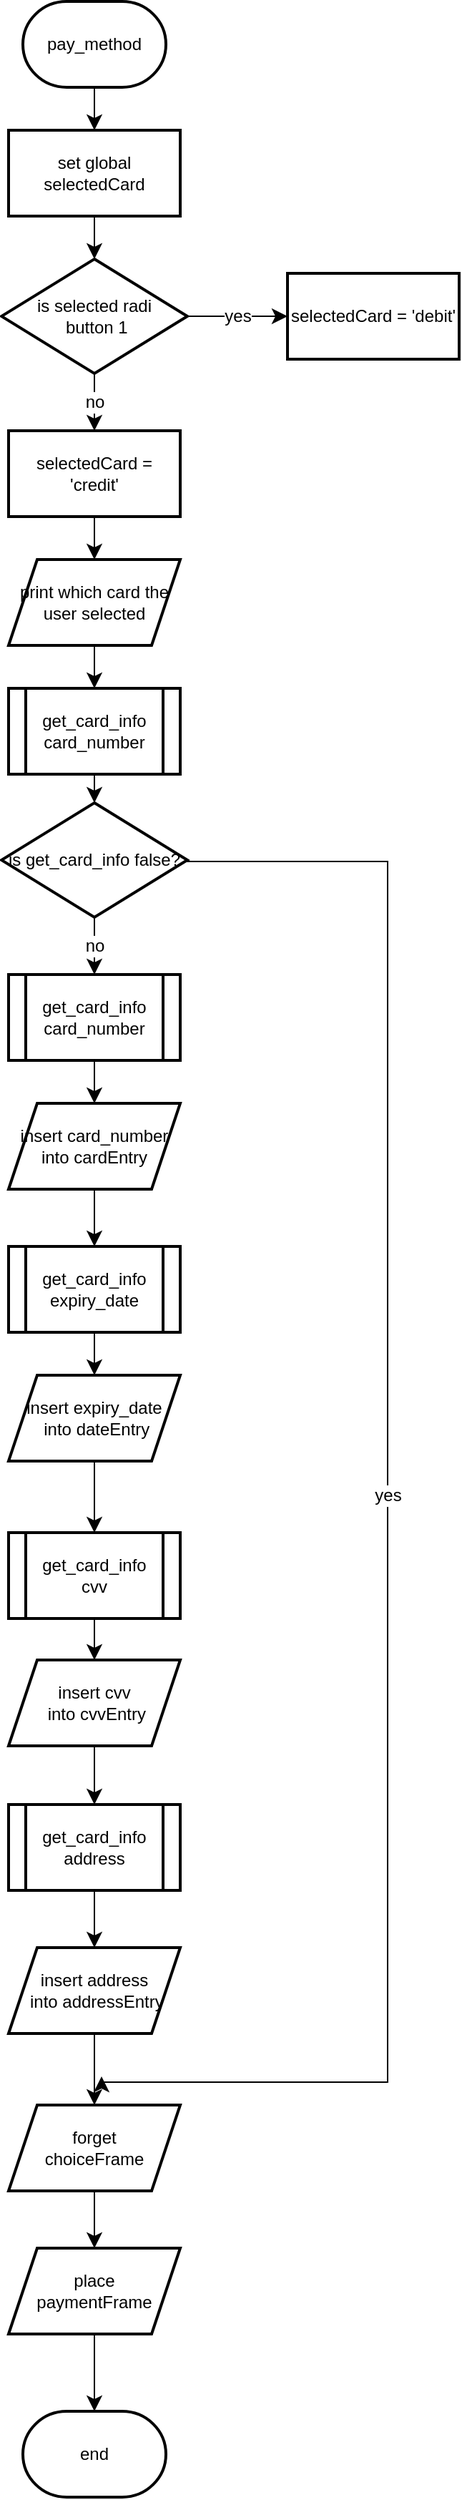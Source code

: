 <mxfile version="24.7.4">
  <diagram id="C5RBs43oDa-KdzZeNtuy" name="Page-1">
    <mxGraphModel dx="2333" dy="1393" grid="1" gridSize="10" guides="1" tooltips="1" connect="1" arrows="1" fold="1" page="1" pageScale="1" pageWidth="827" pageHeight="1169" math="0" shadow="0">
      <root>
        <mxCell id="WIyWlLk6GJQsqaUBKTNV-0" />
        <mxCell id="WIyWlLk6GJQsqaUBKTNV-1" parent="WIyWlLk6GJQsqaUBKTNV-0" />
        <mxCell id="H0OkekcdUdAuK9iujWwk-10" value="" style="edgeStyle=none;curved=1;rounded=0;orthogonalLoop=1;jettySize=auto;html=1;fontSize=12;startSize=8;endSize=8;" edge="1" parent="WIyWlLk6GJQsqaUBKTNV-1" source="H0OkekcdUdAuK9iujWwk-1" target="H0OkekcdUdAuK9iujWwk-9">
          <mxGeometry relative="1" as="geometry" />
        </mxCell>
        <mxCell id="H0OkekcdUdAuK9iujWwk-1" value="pay_method" style="strokeWidth=2;html=1;shape=mxgraph.flowchart.terminator;whiteSpace=wrap;" vertex="1" parent="WIyWlLk6GJQsqaUBKTNV-1">
          <mxGeometry x="85" y="10" width="100" height="60" as="geometry" />
        </mxCell>
        <mxCell id="H0OkekcdUdAuK9iujWwk-2" value="end" style="strokeWidth=2;html=1;shape=mxgraph.flowchart.terminator;whiteSpace=wrap;" vertex="1" parent="WIyWlLk6GJQsqaUBKTNV-1">
          <mxGeometry x="85" y="1694" width="100" height="60" as="geometry" />
        </mxCell>
        <mxCell id="H0OkekcdUdAuK9iujWwk-14" value="" style="edgeStyle=none;curved=1;rounded=0;orthogonalLoop=1;jettySize=auto;html=1;fontSize=12;startSize=8;endSize=8;" edge="1" parent="WIyWlLk6GJQsqaUBKTNV-1" source="H0OkekcdUdAuK9iujWwk-9" target="H0OkekcdUdAuK9iujWwk-13">
          <mxGeometry relative="1" as="geometry" />
        </mxCell>
        <mxCell id="H0OkekcdUdAuK9iujWwk-9" value="set global selectedCard" style="whiteSpace=wrap;html=1;strokeWidth=2;" vertex="1" parent="WIyWlLk6GJQsqaUBKTNV-1">
          <mxGeometry x="75" y="100" width="120" height="60" as="geometry" />
        </mxCell>
        <mxCell id="H0OkekcdUdAuK9iujWwk-16" value="yes" style="edgeStyle=none;curved=1;rounded=0;orthogonalLoop=1;jettySize=auto;html=1;fontSize=12;startSize=8;endSize=8;" edge="1" parent="WIyWlLk6GJQsqaUBKTNV-1" source="H0OkekcdUdAuK9iujWwk-13" target="H0OkekcdUdAuK9iujWwk-15">
          <mxGeometry relative="1" as="geometry" />
        </mxCell>
        <mxCell id="H0OkekcdUdAuK9iujWwk-18" value="no" style="edgeStyle=none;curved=1;rounded=0;orthogonalLoop=1;jettySize=auto;html=1;fontSize=12;startSize=8;endSize=8;" edge="1" parent="WIyWlLk6GJQsqaUBKTNV-1" source="H0OkekcdUdAuK9iujWwk-13" target="H0OkekcdUdAuK9iujWwk-17">
          <mxGeometry relative="1" as="geometry" />
        </mxCell>
        <mxCell id="H0OkekcdUdAuK9iujWwk-13" value="&lt;div&gt;is selected radi&lt;/div&gt;&lt;div&gt;&amp;nbsp;button 1&lt;/div&gt;" style="rhombus;whiteSpace=wrap;html=1;strokeWidth=2;" vertex="1" parent="WIyWlLk6GJQsqaUBKTNV-1">
          <mxGeometry x="70" y="190" width="130" height="80" as="geometry" />
        </mxCell>
        <mxCell id="H0OkekcdUdAuK9iujWwk-15" value="selectedCard = &#39;debit&#39;" style="whiteSpace=wrap;html=1;strokeWidth=2;" vertex="1" parent="WIyWlLk6GJQsqaUBKTNV-1">
          <mxGeometry x="270" y="200" width="120" height="60" as="geometry" />
        </mxCell>
        <mxCell id="H0OkekcdUdAuK9iujWwk-20" value="" style="edgeStyle=none;curved=1;rounded=0;orthogonalLoop=1;jettySize=auto;html=1;fontSize=12;startSize=8;endSize=8;" edge="1" parent="WIyWlLk6GJQsqaUBKTNV-1" source="H0OkekcdUdAuK9iujWwk-17" target="H0OkekcdUdAuK9iujWwk-19">
          <mxGeometry relative="1" as="geometry" />
        </mxCell>
        <mxCell id="H0OkekcdUdAuK9iujWwk-17" value="selectedCard = &#39;credit&#39;" style="whiteSpace=wrap;html=1;strokeWidth=2;" vertex="1" parent="WIyWlLk6GJQsqaUBKTNV-1">
          <mxGeometry x="75" y="310" width="120" height="60" as="geometry" />
        </mxCell>
        <mxCell id="H0OkekcdUdAuK9iujWwk-23" value="" style="edgeStyle=none;curved=1;rounded=0;orthogonalLoop=1;jettySize=auto;html=1;fontSize=12;startSize=8;endSize=8;" edge="1" parent="WIyWlLk6GJQsqaUBKTNV-1" source="H0OkekcdUdAuK9iujWwk-19" target="H0OkekcdUdAuK9iujWwk-22">
          <mxGeometry relative="1" as="geometry" />
        </mxCell>
        <mxCell id="H0OkekcdUdAuK9iujWwk-19" value="print which card the user selected" style="shape=parallelogram;perimeter=parallelogramPerimeter;whiteSpace=wrap;html=1;fixedSize=1;strokeWidth=2;" vertex="1" parent="WIyWlLk6GJQsqaUBKTNV-1">
          <mxGeometry x="75" y="400" width="120" height="60" as="geometry" />
        </mxCell>
        <mxCell id="H0OkekcdUdAuK9iujWwk-26" value="" style="edgeStyle=none;curved=1;rounded=0;orthogonalLoop=1;jettySize=auto;html=1;fontSize=12;startSize=8;endSize=8;" edge="1" parent="WIyWlLk6GJQsqaUBKTNV-1" source="H0OkekcdUdAuK9iujWwk-22" target="H0OkekcdUdAuK9iujWwk-25">
          <mxGeometry relative="1" as="geometry" />
        </mxCell>
        <mxCell id="H0OkekcdUdAuK9iujWwk-22" value="get_card_info card_number" style="shape=process;whiteSpace=wrap;html=1;backgroundOutline=1;strokeWidth=2;" vertex="1" parent="WIyWlLk6GJQsqaUBKTNV-1">
          <mxGeometry x="75" y="490" width="120" height="60" as="geometry" />
        </mxCell>
        <mxCell id="H0OkekcdUdAuK9iujWwk-28" value="no" style="edgeStyle=none;curved=1;rounded=0;orthogonalLoop=1;jettySize=auto;html=1;fontSize=12;startSize=8;endSize=8;" edge="1" parent="WIyWlLk6GJQsqaUBKTNV-1" source="H0OkekcdUdAuK9iujWwk-25" target="H0OkekcdUdAuK9iujWwk-27">
          <mxGeometry relative="1" as="geometry" />
        </mxCell>
        <mxCell id="H0OkekcdUdAuK9iujWwk-59" value="yes" style="edgeStyle=orthogonalEdgeStyle;rounded=0;orthogonalLoop=1;jettySize=auto;html=1;fontSize=12;startSize=8;endSize=8;" edge="1" parent="WIyWlLk6GJQsqaUBKTNV-1">
          <mxGeometry relative="1" as="geometry">
            <mxPoint x="140" y="1460" as="targetPoint" />
            <mxPoint x="170" y="610" as="sourcePoint" />
            <Array as="points">
              <mxPoint x="170" y="611" />
              <mxPoint x="340" y="611" />
              <mxPoint x="340" y="1464" />
            </Array>
          </mxGeometry>
        </mxCell>
        <mxCell id="H0OkekcdUdAuK9iujWwk-25" value="is get_card_info false?" style="rhombus;whiteSpace=wrap;html=1;strokeWidth=2;" vertex="1" parent="WIyWlLk6GJQsqaUBKTNV-1">
          <mxGeometry x="70" y="570" width="130" height="80" as="geometry" />
        </mxCell>
        <mxCell id="H0OkekcdUdAuK9iujWwk-30" value="" style="edgeStyle=none;curved=1;rounded=0;orthogonalLoop=1;jettySize=auto;html=1;fontSize=12;startSize=8;endSize=8;" edge="1" parent="WIyWlLk6GJQsqaUBKTNV-1" source="H0OkekcdUdAuK9iujWwk-27" target="H0OkekcdUdAuK9iujWwk-29">
          <mxGeometry relative="1" as="geometry" />
        </mxCell>
        <mxCell id="H0OkekcdUdAuK9iujWwk-27" value="get_card_info card_number" style="shape=process;whiteSpace=wrap;html=1;backgroundOutline=1;strokeWidth=2;" vertex="1" parent="WIyWlLk6GJQsqaUBKTNV-1">
          <mxGeometry x="75" y="690" width="120" height="60" as="geometry" />
        </mxCell>
        <mxCell id="H0OkekcdUdAuK9iujWwk-36" value="" style="edgeStyle=none;curved=1;rounded=0;orthogonalLoop=1;jettySize=auto;html=1;fontSize=12;startSize=8;endSize=8;" edge="1" parent="WIyWlLk6GJQsqaUBKTNV-1" source="H0OkekcdUdAuK9iujWwk-29" target="H0OkekcdUdAuK9iujWwk-32">
          <mxGeometry relative="1" as="geometry" />
        </mxCell>
        <mxCell id="H0OkekcdUdAuK9iujWwk-29" value="insert card_number into cardEntry" style="shape=parallelogram;perimeter=parallelogramPerimeter;whiteSpace=wrap;html=1;fixedSize=1;strokeWidth=2;" vertex="1" parent="WIyWlLk6GJQsqaUBKTNV-1">
          <mxGeometry x="75" y="780" width="120" height="60" as="geometry" />
        </mxCell>
        <mxCell id="H0OkekcdUdAuK9iujWwk-31" value="" style="edgeStyle=none;curved=1;rounded=0;orthogonalLoop=1;jettySize=auto;html=1;fontSize=12;startSize=8;endSize=8;" edge="1" parent="WIyWlLk6GJQsqaUBKTNV-1" source="H0OkekcdUdAuK9iujWwk-32" target="H0OkekcdUdAuK9iujWwk-33">
          <mxGeometry relative="1" as="geometry" />
        </mxCell>
        <mxCell id="H0OkekcdUdAuK9iujWwk-32" value="get_card_info expiry_date" style="shape=process;whiteSpace=wrap;html=1;backgroundOutline=1;strokeWidth=2;" vertex="1" parent="WIyWlLk6GJQsqaUBKTNV-1">
          <mxGeometry x="75" y="880" width="120" height="60" as="geometry" />
        </mxCell>
        <mxCell id="H0OkekcdUdAuK9iujWwk-33" value="&lt;div&gt;insert expiry_date&lt;/div&gt;&lt;div&gt;&amp;nbsp;into dateEntry&lt;/div&gt;" style="shape=parallelogram;perimeter=parallelogramPerimeter;whiteSpace=wrap;html=1;fixedSize=1;strokeWidth=2;" vertex="1" parent="WIyWlLk6GJQsqaUBKTNV-1">
          <mxGeometry x="75" y="970" width="120" height="60" as="geometry" />
        </mxCell>
        <mxCell id="H0OkekcdUdAuK9iujWwk-38" value="" style="edgeStyle=none;curved=1;rounded=0;orthogonalLoop=1;jettySize=auto;html=1;fontSize=12;startSize=8;endSize=8;exitX=0.5;exitY=1;exitDx=0;exitDy=0;" edge="1" parent="WIyWlLk6GJQsqaUBKTNV-1" target="H0OkekcdUdAuK9iujWwk-40" source="H0OkekcdUdAuK9iujWwk-33">
          <mxGeometry relative="1" as="geometry">
            <mxPoint x="137.5" y="1040" as="sourcePoint" />
          </mxGeometry>
        </mxCell>
        <mxCell id="H0OkekcdUdAuK9iujWwk-39" value="" style="edgeStyle=none;curved=1;rounded=0;orthogonalLoop=1;jettySize=auto;html=1;fontSize=12;startSize=8;endSize=8;" edge="1" parent="WIyWlLk6GJQsqaUBKTNV-1" source="H0OkekcdUdAuK9iujWwk-40" target="H0OkekcdUdAuK9iujWwk-42">
          <mxGeometry relative="1" as="geometry" />
        </mxCell>
        <mxCell id="H0OkekcdUdAuK9iujWwk-40" value="get_card_info cvv" style="shape=process;whiteSpace=wrap;html=1;backgroundOutline=1;strokeWidth=2;" vertex="1" parent="WIyWlLk6GJQsqaUBKTNV-1">
          <mxGeometry x="75" y="1080" width="120" height="60" as="geometry" />
        </mxCell>
        <mxCell id="H0OkekcdUdAuK9iujWwk-48" value="" style="edgeStyle=none;curved=1;rounded=0;orthogonalLoop=1;jettySize=auto;html=1;fontSize=12;startSize=8;endSize=8;" edge="1" parent="WIyWlLk6GJQsqaUBKTNV-1" source="H0OkekcdUdAuK9iujWwk-42" target="H0OkekcdUdAuK9iujWwk-44">
          <mxGeometry relative="1" as="geometry" />
        </mxCell>
        <mxCell id="H0OkekcdUdAuK9iujWwk-42" value="&lt;div&gt;insert cvv&lt;/div&gt;&lt;div&gt;&amp;nbsp;into cvvEntry&lt;/div&gt;" style="shape=parallelogram;perimeter=parallelogramPerimeter;whiteSpace=wrap;html=1;fixedSize=1;strokeWidth=2;" vertex="1" parent="WIyWlLk6GJQsqaUBKTNV-1">
          <mxGeometry x="75" y="1169" width="120" height="60" as="geometry" />
        </mxCell>
        <mxCell id="H0OkekcdUdAuK9iujWwk-43" value="" style="edgeStyle=none;curved=1;rounded=0;orthogonalLoop=1;jettySize=auto;html=1;fontSize=12;startSize=8;endSize=8;" edge="1" parent="WIyWlLk6GJQsqaUBKTNV-1" source="H0OkekcdUdAuK9iujWwk-44" target="H0OkekcdUdAuK9iujWwk-45">
          <mxGeometry relative="1" as="geometry" />
        </mxCell>
        <mxCell id="H0OkekcdUdAuK9iujWwk-44" value="get_card_info address" style="shape=process;whiteSpace=wrap;html=1;backgroundOutline=1;strokeWidth=2;" vertex="1" parent="WIyWlLk6GJQsqaUBKTNV-1">
          <mxGeometry x="75" y="1270" width="120" height="60" as="geometry" />
        </mxCell>
        <mxCell id="H0OkekcdUdAuK9iujWwk-52" value="" style="edgeStyle=none;curved=1;rounded=0;orthogonalLoop=1;jettySize=auto;html=1;fontSize=12;startSize=8;endSize=8;" edge="1" parent="WIyWlLk6GJQsqaUBKTNV-1" source="H0OkekcdUdAuK9iujWwk-45" target="H0OkekcdUdAuK9iujWwk-51">
          <mxGeometry relative="1" as="geometry" />
        </mxCell>
        <mxCell id="H0OkekcdUdAuK9iujWwk-45" value="&lt;div&gt;insert address&lt;/div&gt;&lt;div&gt;&amp;nbsp;into addressEntry&lt;/div&gt;" style="shape=parallelogram;perimeter=parallelogramPerimeter;whiteSpace=wrap;html=1;fixedSize=1;strokeWidth=2;" vertex="1" parent="WIyWlLk6GJQsqaUBKTNV-1">
          <mxGeometry x="75" y="1370" width="120" height="60" as="geometry" />
        </mxCell>
        <mxCell id="H0OkekcdUdAuK9iujWwk-56" value="" style="edgeStyle=none;curved=1;rounded=0;orthogonalLoop=1;jettySize=auto;html=1;fontSize=12;startSize=8;endSize=8;" edge="1" parent="WIyWlLk6GJQsqaUBKTNV-1" source="H0OkekcdUdAuK9iujWwk-51" target="H0OkekcdUdAuK9iujWwk-55">
          <mxGeometry relative="1" as="geometry" />
        </mxCell>
        <mxCell id="H0OkekcdUdAuK9iujWwk-51" value="&lt;div&gt;forget&lt;/div&gt;&lt;div&gt;choiceFrame&lt;/div&gt;" style="shape=parallelogram;perimeter=parallelogramPerimeter;whiteSpace=wrap;html=1;fixedSize=1;strokeWidth=2;" vertex="1" parent="WIyWlLk6GJQsqaUBKTNV-1">
          <mxGeometry x="75" y="1480" width="120" height="60" as="geometry" />
        </mxCell>
        <mxCell id="H0OkekcdUdAuK9iujWwk-57" value="" style="edgeStyle=none;curved=1;rounded=0;orthogonalLoop=1;jettySize=auto;html=1;fontSize=12;startSize=8;endSize=8;" edge="1" parent="WIyWlLk6GJQsqaUBKTNV-1" source="H0OkekcdUdAuK9iujWwk-55" target="H0OkekcdUdAuK9iujWwk-2">
          <mxGeometry relative="1" as="geometry" />
        </mxCell>
        <mxCell id="H0OkekcdUdAuK9iujWwk-55" value="&lt;div&gt;place&lt;/div&gt;&lt;div&gt;paymentFrame&lt;/div&gt;" style="shape=parallelogram;perimeter=parallelogramPerimeter;whiteSpace=wrap;html=1;fixedSize=1;strokeWidth=2;" vertex="1" parent="WIyWlLk6GJQsqaUBKTNV-1">
          <mxGeometry x="75" y="1580" width="120" height="60" as="geometry" />
        </mxCell>
      </root>
    </mxGraphModel>
  </diagram>
</mxfile>
